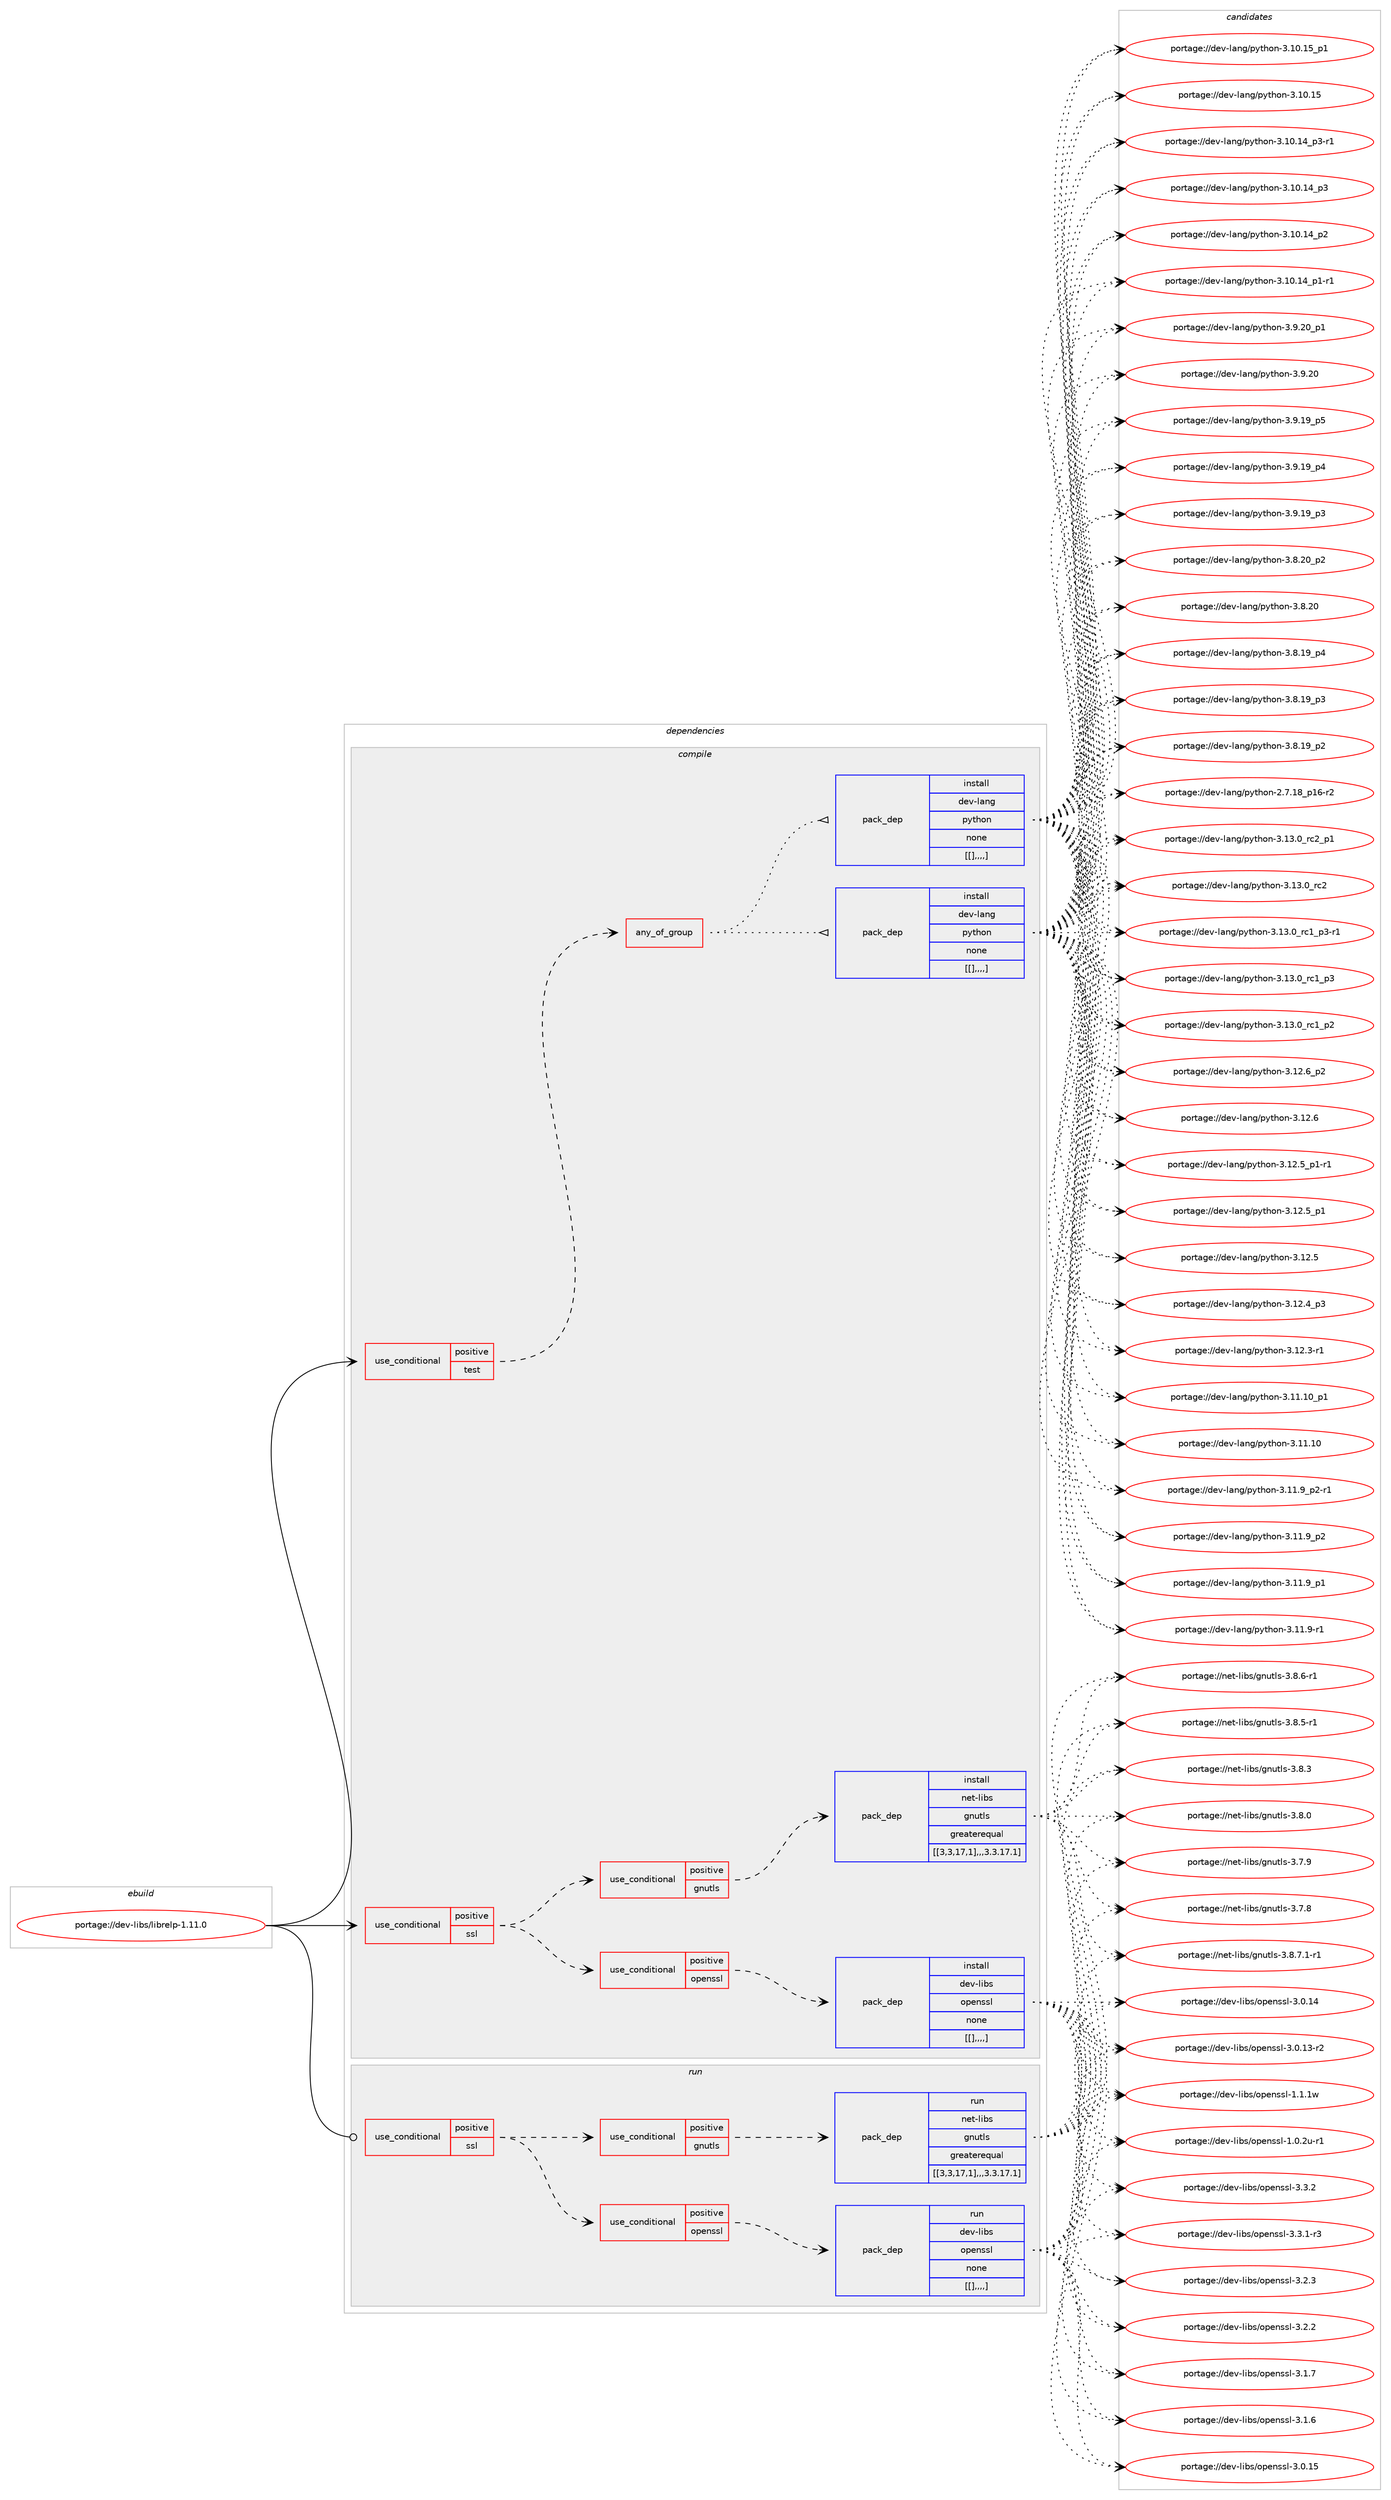 digraph prolog {

# *************
# Graph options
# *************

newrank=true;
concentrate=true;
compound=true;
graph [rankdir=LR,fontname=Helvetica,fontsize=10,ranksep=1.5];#, ranksep=2.5, nodesep=0.2];
edge  [arrowhead=vee];
node  [fontname=Helvetica,fontsize=10];

# **********
# The ebuild
# **********

subgraph cluster_leftcol {
color=gray;
label=<<i>ebuild</i>>;
id [label="portage://dev-libs/librelp-1.11.0", color=red, width=4, href="../dev-libs/librelp-1.11.0.svg"];
}

# ****************
# The dependencies
# ****************

subgraph cluster_midcol {
color=gray;
label=<<i>dependencies</i>>;
subgraph cluster_compile {
fillcolor="#eeeeee";
style=filled;
label=<<i>compile</i>>;
subgraph cond28074 {
dependency112548 [label=<<TABLE BORDER="0" CELLBORDER="1" CELLSPACING="0" CELLPADDING="4"><TR><TD ROWSPAN="3" CELLPADDING="10">use_conditional</TD></TR><TR><TD>positive</TD></TR><TR><TD>ssl</TD></TR></TABLE>>, shape=none, color=red];
subgraph cond28075 {
dependency112549 [label=<<TABLE BORDER="0" CELLBORDER="1" CELLSPACING="0" CELLPADDING="4"><TR><TD ROWSPAN="3" CELLPADDING="10">use_conditional</TD></TR><TR><TD>positive</TD></TR><TR><TD>gnutls</TD></TR></TABLE>>, shape=none, color=red];
subgraph pack83314 {
dependency112550 [label=<<TABLE BORDER="0" CELLBORDER="1" CELLSPACING="0" CELLPADDING="4" WIDTH="220"><TR><TD ROWSPAN="6" CELLPADDING="30">pack_dep</TD></TR><TR><TD WIDTH="110">install</TD></TR><TR><TD>net-libs</TD></TR><TR><TD>gnutls</TD></TR><TR><TD>greaterequal</TD></TR><TR><TD>[[3,3,17,1],,,3.3.17.1]</TD></TR></TABLE>>, shape=none, color=blue];
}
dependency112549:e -> dependency112550:w [weight=20,style="dashed",arrowhead="vee"];
}
dependency112548:e -> dependency112549:w [weight=20,style="dashed",arrowhead="vee"];
subgraph cond28076 {
dependency112551 [label=<<TABLE BORDER="0" CELLBORDER="1" CELLSPACING="0" CELLPADDING="4"><TR><TD ROWSPAN="3" CELLPADDING="10">use_conditional</TD></TR><TR><TD>positive</TD></TR><TR><TD>openssl</TD></TR></TABLE>>, shape=none, color=red];
subgraph pack83315 {
dependency112552 [label=<<TABLE BORDER="0" CELLBORDER="1" CELLSPACING="0" CELLPADDING="4" WIDTH="220"><TR><TD ROWSPAN="6" CELLPADDING="30">pack_dep</TD></TR><TR><TD WIDTH="110">install</TD></TR><TR><TD>dev-libs</TD></TR><TR><TD>openssl</TD></TR><TR><TD>none</TD></TR><TR><TD>[[],,,,]</TD></TR></TABLE>>, shape=none, color=blue];
}
dependency112551:e -> dependency112552:w [weight=20,style="dashed",arrowhead="vee"];
}
dependency112548:e -> dependency112551:w [weight=20,style="dashed",arrowhead="vee"];
}
id:e -> dependency112548:w [weight=20,style="solid",arrowhead="vee"];
subgraph cond28077 {
dependency112553 [label=<<TABLE BORDER="0" CELLBORDER="1" CELLSPACING="0" CELLPADDING="4"><TR><TD ROWSPAN="3" CELLPADDING="10">use_conditional</TD></TR><TR><TD>positive</TD></TR><TR><TD>test</TD></TR></TABLE>>, shape=none, color=red];
subgraph any1010 {
dependency112554 [label=<<TABLE BORDER="0" CELLBORDER="1" CELLSPACING="0" CELLPADDING="4"><TR><TD CELLPADDING="10">any_of_group</TD></TR></TABLE>>, shape=none, color=red];subgraph pack83316 {
dependency112555 [label=<<TABLE BORDER="0" CELLBORDER="1" CELLSPACING="0" CELLPADDING="4" WIDTH="220"><TR><TD ROWSPAN="6" CELLPADDING="30">pack_dep</TD></TR><TR><TD WIDTH="110">install</TD></TR><TR><TD>dev-lang</TD></TR><TR><TD>python</TD></TR><TR><TD>none</TD></TR><TR><TD>[[],,,,]</TD></TR></TABLE>>, shape=none, color=blue];
}
dependency112554:e -> dependency112555:w [weight=20,style="dotted",arrowhead="oinv"];
subgraph pack83317 {
dependency112556 [label=<<TABLE BORDER="0" CELLBORDER="1" CELLSPACING="0" CELLPADDING="4" WIDTH="220"><TR><TD ROWSPAN="6" CELLPADDING="30">pack_dep</TD></TR><TR><TD WIDTH="110">install</TD></TR><TR><TD>dev-lang</TD></TR><TR><TD>python</TD></TR><TR><TD>none</TD></TR><TR><TD>[[],,,,]</TD></TR></TABLE>>, shape=none, color=blue];
}
dependency112554:e -> dependency112556:w [weight=20,style="dotted",arrowhead="oinv"];
}
dependency112553:e -> dependency112554:w [weight=20,style="dashed",arrowhead="vee"];
}
id:e -> dependency112553:w [weight=20,style="solid",arrowhead="vee"];
}
subgraph cluster_compileandrun {
fillcolor="#eeeeee";
style=filled;
label=<<i>compile and run</i>>;
}
subgraph cluster_run {
fillcolor="#eeeeee";
style=filled;
label=<<i>run</i>>;
subgraph cond28078 {
dependency112557 [label=<<TABLE BORDER="0" CELLBORDER="1" CELLSPACING="0" CELLPADDING="4"><TR><TD ROWSPAN="3" CELLPADDING="10">use_conditional</TD></TR><TR><TD>positive</TD></TR><TR><TD>ssl</TD></TR></TABLE>>, shape=none, color=red];
subgraph cond28079 {
dependency112558 [label=<<TABLE BORDER="0" CELLBORDER="1" CELLSPACING="0" CELLPADDING="4"><TR><TD ROWSPAN="3" CELLPADDING="10">use_conditional</TD></TR><TR><TD>positive</TD></TR><TR><TD>gnutls</TD></TR></TABLE>>, shape=none, color=red];
subgraph pack83318 {
dependency112559 [label=<<TABLE BORDER="0" CELLBORDER="1" CELLSPACING="0" CELLPADDING="4" WIDTH="220"><TR><TD ROWSPAN="6" CELLPADDING="30">pack_dep</TD></TR><TR><TD WIDTH="110">run</TD></TR><TR><TD>net-libs</TD></TR><TR><TD>gnutls</TD></TR><TR><TD>greaterequal</TD></TR><TR><TD>[[3,3,17,1],,,3.3.17.1]</TD></TR></TABLE>>, shape=none, color=blue];
}
dependency112558:e -> dependency112559:w [weight=20,style="dashed",arrowhead="vee"];
}
dependency112557:e -> dependency112558:w [weight=20,style="dashed",arrowhead="vee"];
subgraph cond28080 {
dependency112560 [label=<<TABLE BORDER="0" CELLBORDER="1" CELLSPACING="0" CELLPADDING="4"><TR><TD ROWSPAN="3" CELLPADDING="10">use_conditional</TD></TR><TR><TD>positive</TD></TR><TR><TD>openssl</TD></TR></TABLE>>, shape=none, color=red];
subgraph pack83319 {
dependency112561 [label=<<TABLE BORDER="0" CELLBORDER="1" CELLSPACING="0" CELLPADDING="4" WIDTH="220"><TR><TD ROWSPAN="6" CELLPADDING="30">pack_dep</TD></TR><TR><TD WIDTH="110">run</TD></TR><TR><TD>dev-libs</TD></TR><TR><TD>openssl</TD></TR><TR><TD>none</TD></TR><TR><TD>[[],,,,]</TD></TR></TABLE>>, shape=none, color=blue];
}
dependency112560:e -> dependency112561:w [weight=20,style="dashed",arrowhead="vee"];
}
dependency112557:e -> dependency112560:w [weight=20,style="dashed",arrowhead="vee"];
}
id:e -> dependency112557:w [weight=20,style="solid",arrowhead="odot"];
}
}

# **************
# The candidates
# **************

subgraph cluster_choices {
rank=same;
color=gray;
label=<<i>candidates</i>>;

subgraph choice83314 {
color=black;
nodesep=1;
choice11010111645108105981154710311011711610811545514656465546494511449 [label="portage://net-libs/gnutls-3.8.7.1-r1", color=red, width=4,href="../net-libs/gnutls-3.8.7.1-r1.svg"];
choice1101011164510810598115471031101171161081154551465646544511449 [label="portage://net-libs/gnutls-3.8.6-r1", color=red, width=4,href="../net-libs/gnutls-3.8.6-r1.svg"];
choice1101011164510810598115471031101171161081154551465646534511449 [label="portage://net-libs/gnutls-3.8.5-r1", color=red, width=4,href="../net-libs/gnutls-3.8.5-r1.svg"];
choice110101116451081059811547103110117116108115455146564651 [label="portage://net-libs/gnutls-3.8.3", color=red, width=4,href="../net-libs/gnutls-3.8.3.svg"];
choice110101116451081059811547103110117116108115455146564648 [label="portage://net-libs/gnutls-3.8.0", color=red, width=4,href="../net-libs/gnutls-3.8.0.svg"];
choice110101116451081059811547103110117116108115455146554657 [label="portage://net-libs/gnutls-3.7.9", color=red, width=4,href="../net-libs/gnutls-3.7.9.svg"];
choice110101116451081059811547103110117116108115455146554656 [label="portage://net-libs/gnutls-3.7.8", color=red, width=4,href="../net-libs/gnutls-3.7.8.svg"];
dependency112550:e -> choice11010111645108105981154710311011711610811545514656465546494511449:w [style=dotted,weight="100"];
dependency112550:e -> choice1101011164510810598115471031101171161081154551465646544511449:w [style=dotted,weight="100"];
dependency112550:e -> choice1101011164510810598115471031101171161081154551465646534511449:w [style=dotted,weight="100"];
dependency112550:e -> choice110101116451081059811547103110117116108115455146564651:w [style=dotted,weight="100"];
dependency112550:e -> choice110101116451081059811547103110117116108115455146564648:w [style=dotted,weight="100"];
dependency112550:e -> choice110101116451081059811547103110117116108115455146554657:w [style=dotted,weight="100"];
dependency112550:e -> choice110101116451081059811547103110117116108115455146554656:w [style=dotted,weight="100"];
}
subgraph choice83315 {
color=black;
nodesep=1;
choice100101118451081059811547111112101110115115108455146514650 [label="portage://dev-libs/openssl-3.3.2", color=red, width=4,href="../dev-libs/openssl-3.3.2.svg"];
choice1001011184510810598115471111121011101151151084551465146494511451 [label="portage://dev-libs/openssl-3.3.1-r3", color=red, width=4,href="../dev-libs/openssl-3.3.1-r3.svg"];
choice100101118451081059811547111112101110115115108455146504651 [label="portage://dev-libs/openssl-3.2.3", color=red, width=4,href="../dev-libs/openssl-3.2.3.svg"];
choice100101118451081059811547111112101110115115108455146504650 [label="portage://dev-libs/openssl-3.2.2", color=red, width=4,href="../dev-libs/openssl-3.2.2.svg"];
choice100101118451081059811547111112101110115115108455146494655 [label="portage://dev-libs/openssl-3.1.7", color=red, width=4,href="../dev-libs/openssl-3.1.7.svg"];
choice100101118451081059811547111112101110115115108455146494654 [label="portage://dev-libs/openssl-3.1.6", color=red, width=4,href="../dev-libs/openssl-3.1.6.svg"];
choice10010111845108105981154711111210111011511510845514648464953 [label="portage://dev-libs/openssl-3.0.15", color=red, width=4,href="../dev-libs/openssl-3.0.15.svg"];
choice10010111845108105981154711111210111011511510845514648464952 [label="portage://dev-libs/openssl-3.0.14", color=red, width=4,href="../dev-libs/openssl-3.0.14.svg"];
choice100101118451081059811547111112101110115115108455146484649514511450 [label="portage://dev-libs/openssl-3.0.13-r2", color=red, width=4,href="../dev-libs/openssl-3.0.13-r2.svg"];
choice100101118451081059811547111112101110115115108454946494649119 [label="portage://dev-libs/openssl-1.1.1w", color=red, width=4,href="../dev-libs/openssl-1.1.1w.svg"];
choice1001011184510810598115471111121011101151151084549464846501174511449 [label="portage://dev-libs/openssl-1.0.2u-r1", color=red, width=4,href="../dev-libs/openssl-1.0.2u-r1.svg"];
dependency112552:e -> choice100101118451081059811547111112101110115115108455146514650:w [style=dotted,weight="100"];
dependency112552:e -> choice1001011184510810598115471111121011101151151084551465146494511451:w [style=dotted,weight="100"];
dependency112552:e -> choice100101118451081059811547111112101110115115108455146504651:w [style=dotted,weight="100"];
dependency112552:e -> choice100101118451081059811547111112101110115115108455146504650:w [style=dotted,weight="100"];
dependency112552:e -> choice100101118451081059811547111112101110115115108455146494655:w [style=dotted,weight="100"];
dependency112552:e -> choice100101118451081059811547111112101110115115108455146494654:w [style=dotted,weight="100"];
dependency112552:e -> choice10010111845108105981154711111210111011511510845514648464953:w [style=dotted,weight="100"];
dependency112552:e -> choice10010111845108105981154711111210111011511510845514648464952:w [style=dotted,weight="100"];
dependency112552:e -> choice100101118451081059811547111112101110115115108455146484649514511450:w [style=dotted,weight="100"];
dependency112552:e -> choice100101118451081059811547111112101110115115108454946494649119:w [style=dotted,weight="100"];
dependency112552:e -> choice1001011184510810598115471111121011101151151084549464846501174511449:w [style=dotted,weight="100"];
}
subgraph choice83316 {
color=black;
nodesep=1;
choice100101118451089711010347112121116104111110455146495146489511499509511249 [label="portage://dev-lang/python-3.13.0_rc2_p1", color=red, width=4,href="../dev-lang/python-3.13.0_rc2_p1.svg"];
choice10010111845108971101034711212111610411111045514649514648951149950 [label="portage://dev-lang/python-3.13.0_rc2", color=red, width=4,href="../dev-lang/python-3.13.0_rc2.svg"];
choice1001011184510897110103471121211161041111104551464951464895114994995112514511449 [label="portage://dev-lang/python-3.13.0_rc1_p3-r1", color=red, width=4,href="../dev-lang/python-3.13.0_rc1_p3-r1.svg"];
choice100101118451089711010347112121116104111110455146495146489511499499511251 [label="portage://dev-lang/python-3.13.0_rc1_p3", color=red, width=4,href="../dev-lang/python-3.13.0_rc1_p3.svg"];
choice100101118451089711010347112121116104111110455146495146489511499499511250 [label="portage://dev-lang/python-3.13.0_rc1_p2", color=red, width=4,href="../dev-lang/python-3.13.0_rc1_p2.svg"];
choice100101118451089711010347112121116104111110455146495046549511250 [label="portage://dev-lang/python-3.12.6_p2", color=red, width=4,href="../dev-lang/python-3.12.6_p2.svg"];
choice10010111845108971101034711212111610411111045514649504654 [label="portage://dev-lang/python-3.12.6", color=red, width=4,href="../dev-lang/python-3.12.6.svg"];
choice1001011184510897110103471121211161041111104551464950465395112494511449 [label="portage://dev-lang/python-3.12.5_p1-r1", color=red, width=4,href="../dev-lang/python-3.12.5_p1-r1.svg"];
choice100101118451089711010347112121116104111110455146495046539511249 [label="portage://dev-lang/python-3.12.5_p1", color=red, width=4,href="../dev-lang/python-3.12.5_p1.svg"];
choice10010111845108971101034711212111610411111045514649504653 [label="portage://dev-lang/python-3.12.5", color=red, width=4,href="../dev-lang/python-3.12.5.svg"];
choice100101118451089711010347112121116104111110455146495046529511251 [label="portage://dev-lang/python-3.12.4_p3", color=red, width=4,href="../dev-lang/python-3.12.4_p3.svg"];
choice100101118451089711010347112121116104111110455146495046514511449 [label="portage://dev-lang/python-3.12.3-r1", color=red, width=4,href="../dev-lang/python-3.12.3-r1.svg"];
choice10010111845108971101034711212111610411111045514649494649489511249 [label="portage://dev-lang/python-3.11.10_p1", color=red, width=4,href="../dev-lang/python-3.11.10_p1.svg"];
choice1001011184510897110103471121211161041111104551464949464948 [label="portage://dev-lang/python-3.11.10", color=red, width=4,href="../dev-lang/python-3.11.10.svg"];
choice1001011184510897110103471121211161041111104551464949465795112504511449 [label="portage://dev-lang/python-3.11.9_p2-r1", color=red, width=4,href="../dev-lang/python-3.11.9_p2-r1.svg"];
choice100101118451089711010347112121116104111110455146494946579511250 [label="portage://dev-lang/python-3.11.9_p2", color=red, width=4,href="../dev-lang/python-3.11.9_p2.svg"];
choice100101118451089711010347112121116104111110455146494946579511249 [label="portage://dev-lang/python-3.11.9_p1", color=red, width=4,href="../dev-lang/python-3.11.9_p1.svg"];
choice100101118451089711010347112121116104111110455146494946574511449 [label="portage://dev-lang/python-3.11.9-r1", color=red, width=4,href="../dev-lang/python-3.11.9-r1.svg"];
choice10010111845108971101034711212111610411111045514649484649539511249 [label="portage://dev-lang/python-3.10.15_p1", color=red, width=4,href="../dev-lang/python-3.10.15_p1.svg"];
choice1001011184510897110103471121211161041111104551464948464953 [label="portage://dev-lang/python-3.10.15", color=red, width=4,href="../dev-lang/python-3.10.15.svg"];
choice100101118451089711010347112121116104111110455146494846495295112514511449 [label="portage://dev-lang/python-3.10.14_p3-r1", color=red, width=4,href="../dev-lang/python-3.10.14_p3-r1.svg"];
choice10010111845108971101034711212111610411111045514649484649529511251 [label="portage://dev-lang/python-3.10.14_p3", color=red, width=4,href="../dev-lang/python-3.10.14_p3.svg"];
choice10010111845108971101034711212111610411111045514649484649529511250 [label="portage://dev-lang/python-3.10.14_p2", color=red, width=4,href="../dev-lang/python-3.10.14_p2.svg"];
choice100101118451089711010347112121116104111110455146494846495295112494511449 [label="portage://dev-lang/python-3.10.14_p1-r1", color=red, width=4,href="../dev-lang/python-3.10.14_p1-r1.svg"];
choice100101118451089711010347112121116104111110455146574650489511249 [label="portage://dev-lang/python-3.9.20_p1", color=red, width=4,href="../dev-lang/python-3.9.20_p1.svg"];
choice10010111845108971101034711212111610411111045514657465048 [label="portage://dev-lang/python-3.9.20", color=red, width=4,href="../dev-lang/python-3.9.20.svg"];
choice100101118451089711010347112121116104111110455146574649579511253 [label="portage://dev-lang/python-3.9.19_p5", color=red, width=4,href="../dev-lang/python-3.9.19_p5.svg"];
choice100101118451089711010347112121116104111110455146574649579511252 [label="portage://dev-lang/python-3.9.19_p4", color=red, width=4,href="../dev-lang/python-3.9.19_p4.svg"];
choice100101118451089711010347112121116104111110455146574649579511251 [label="portage://dev-lang/python-3.9.19_p3", color=red, width=4,href="../dev-lang/python-3.9.19_p3.svg"];
choice100101118451089711010347112121116104111110455146564650489511250 [label="portage://dev-lang/python-3.8.20_p2", color=red, width=4,href="../dev-lang/python-3.8.20_p2.svg"];
choice10010111845108971101034711212111610411111045514656465048 [label="portage://dev-lang/python-3.8.20", color=red, width=4,href="../dev-lang/python-3.8.20.svg"];
choice100101118451089711010347112121116104111110455146564649579511252 [label="portage://dev-lang/python-3.8.19_p4", color=red, width=4,href="../dev-lang/python-3.8.19_p4.svg"];
choice100101118451089711010347112121116104111110455146564649579511251 [label="portage://dev-lang/python-3.8.19_p3", color=red, width=4,href="../dev-lang/python-3.8.19_p3.svg"];
choice100101118451089711010347112121116104111110455146564649579511250 [label="portage://dev-lang/python-3.8.19_p2", color=red, width=4,href="../dev-lang/python-3.8.19_p2.svg"];
choice100101118451089711010347112121116104111110455046554649569511249544511450 [label="portage://dev-lang/python-2.7.18_p16-r2", color=red, width=4,href="../dev-lang/python-2.7.18_p16-r2.svg"];
dependency112555:e -> choice100101118451089711010347112121116104111110455146495146489511499509511249:w [style=dotted,weight="100"];
dependency112555:e -> choice10010111845108971101034711212111610411111045514649514648951149950:w [style=dotted,weight="100"];
dependency112555:e -> choice1001011184510897110103471121211161041111104551464951464895114994995112514511449:w [style=dotted,weight="100"];
dependency112555:e -> choice100101118451089711010347112121116104111110455146495146489511499499511251:w [style=dotted,weight="100"];
dependency112555:e -> choice100101118451089711010347112121116104111110455146495146489511499499511250:w [style=dotted,weight="100"];
dependency112555:e -> choice100101118451089711010347112121116104111110455146495046549511250:w [style=dotted,weight="100"];
dependency112555:e -> choice10010111845108971101034711212111610411111045514649504654:w [style=dotted,weight="100"];
dependency112555:e -> choice1001011184510897110103471121211161041111104551464950465395112494511449:w [style=dotted,weight="100"];
dependency112555:e -> choice100101118451089711010347112121116104111110455146495046539511249:w [style=dotted,weight="100"];
dependency112555:e -> choice10010111845108971101034711212111610411111045514649504653:w [style=dotted,weight="100"];
dependency112555:e -> choice100101118451089711010347112121116104111110455146495046529511251:w [style=dotted,weight="100"];
dependency112555:e -> choice100101118451089711010347112121116104111110455146495046514511449:w [style=dotted,weight="100"];
dependency112555:e -> choice10010111845108971101034711212111610411111045514649494649489511249:w [style=dotted,weight="100"];
dependency112555:e -> choice1001011184510897110103471121211161041111104551464949464948:w [style=dotted,weight="100"];
dependency112555:e -> choice1001011184510897110103471121211161041111104551464949465795112504511449:w [style=dotted,weight="100"];
dependency112555:e -> choice100101118451089711010347112121116104111110455146494946579511250:w [style=dotted,weight="100"];
dependency112555:e -> choice100101118451089711010347112121116104111110455146494946579511249:w [style=dotted,weight="100"];
dependency112555:e -> choice100101118451089711010347112121116104111110455146494946574511449:w [style=dotted,weight="100"];
dependency112555:e -> choice10010111845108971101034711212111610411111045514649484649539511249:w [style=dotted,weight="100"];
dependency112555:e -> choice1001011184510897110103471121211161041111104551464948464953:w [style=dotted,weight="100"];
dependency112555:e -> choice100101118451089711010347112121116104111110455146494846495295112514511449:w [style=dotted,weight="100"];
dependency112555:e -> choice10010111845108971101034711212111610411111045514649484649529511251:w [style=dotted,weight="100"];
dependency112555:e -> choice10010111845108971101034711212111610411111045514649484649529511250:w [style=dotted,weight="100"];
dependency112555:e -> choice100101118451089711010347112121116104111110455146494846495295112494511449:w [style=dotted,weight="100"];
dependency112555:e -> choice100101118451089711010347112121116104111110455146574650489511249:w [style=dotted,weight="100"];
dependency112555:e -> choice10010111845108971101034711212111610411111045514657465048:w [style=dotted,weight="100"];
dependency112555:e -> choice100101118451089711010347112121116104111110455146574649579511253:w [style=dotted,weight="100"];
dependency112555:e -> choice100101118451089711010347112121116104111110455146574649579511252:w [style=dotted,weight="100"];
dependency112555:e -> choice100101118451089711010347112121116104111110455146574649579511251:w [style=dotted,weight="100"];
dependency112555:e -> choice100101118451089711010347112121116104111110455146564650489511250:w [style=dotted,weight="100"];
dependency112555:e -> choice10010111845108971101034711212111610411111045514656465048:w [style=dotted,weight="100"];
dependency112555:e -> choice100101118451089711010347112121116104111110455146564649579511252:w [style=dotted,weight="100"];
dependency112555:e -> choice100101118451089711010347112121116104111110455146564649579511251:w [style=dotted,weight="100"];
dependency112555:e -> choice100101118451089711010347112121116104111110455146564649579511250:w [style=dotted,weight="100"];
dependency112555:e -> choice100101118451089711010347112121116104111110455046554649569511249544511450:w [style=dotted,weight="100"];
}
subgraph choice83317 {
color=black;
nodesep=1;
choice100101118451089711010347112121116104111110455146495146489511499509511249 [label="portage://dev-lang/python-3.13.0_rc2_p1", color=red, width=4,href="../dev-lang/python-3.13.0_rc2_p1.svg"];
choice10010111845108971101034711212111610411111045514649514648951149950 [label="portage://dev-lang/python-3.13.0_rc2", color=red, width=4,href="../dev-lang/python-3.13.0_rc2.svg"];
choice1001011184510897110103471121211161041111104551464951464895114994995112514511449 [label="portage://dev-lang/python-3.13.0_rc1_p3-r1", color=red, width=4,href="../dev-lang/python-3.13.0_rc1_p3-r1.svg"];
choice100101118451089711010347112121116104111110455146495146489511499499511251 [label="portage://dev-lang/python-3.13.0_rc1_p3", color=red, width=4,href="../dev-lang/python-3.13.0_rc1_p3.svg"];
choice100101118451089711010347112121116104111110455146495146489511499499511250 [label="portage://dev-lang/python-3.13.0_rc1_p2", color=red, width=4,href="../dev-lang/python-3.13.0_rc1_p2.svg"];
choice100101118451089711010347112121116104111110455146495046549511250 [label="portage://dev-lang/python-3.12.6_p2", color=red, width=4,href="../dev-lang/python-3.12.6_p2.svg"];
choice10010111845108971101034711212111610411111045514649504654 [label="portage://dev-lang/python-3.12.6", color=red, width=4,href="../dev-lang/python-3.12.6.svg"];
choice1001011184510897110103471121211161041111104551464950465395112494511449 [label="portage://dev-lang/python-3.12.5_p1-r1", color=red, width=4,href="../dev-lang/python-3.12.5_p1-r1.svg"];
choice100101118451089711010347112121116104111110455146495046539511249 [label="portage://dev-lang/python-3.12.5_p1", color=red, width=4,href="../dev-lang/python-3.12.5_p1.svg"];
choice10010111845108971101034711212111610411111045514649504653 [label="portage://dev-lang/python-3.12.5", color=red, width=4,href="../dev-lang/python-3.12.5.svg"];
choice100101118451089711010347112121116104111110455146495046529511251 [label="portage://dev-lang/python-3.12.4_p3", color=red, width=4,href="../dev-lang/python-3.12.4_p3.svg"];
choice100101118451089711010347112121116104111110455146495046514511449 [label="portage://dev-lang/python-3.12.3-r1", color=red, width=4,href="../dev-lang/python-3.12.3-r1.svg"];
choice10010111845108971101034711212111610411111045514649494649489511249 [label="portage://dev-lang/python-3.11.10_p1", color=red, width=4,href="../dev-lang/python-3.11.10_p1.svg"];
choice1001011184510897110103471121211161041111104551464949464948 [label="portage://dev-lang/python-3.11.10", color=red, width=4,href="../dev-lang/python-3.11.10.svg"];
choice1001011184510897110103471121211161041111104551464949465795112504511449 [label="portage://dev-lang/python-3.11.9_p2-r1", color=red, width=4,href="../dev-lang/python-3.11.9_p2-r1.svg"];
choice100101118451089711010347112121116104111110455146494946579511250 [label="portage://dev-lang/python-3.11.9_p2", color=red, width=4,href="../dev-lang/python-3.11.9_p2.svg"];
choice100101118451089711010347112121116104111110455146494946579511249 [label="portage://dev-lang/python-3.11.9_p1", color=red, width=4,href="../dev-lang/python-3.11.9_p1.svg"];
choice100101118451089711010347112121116104111110455146494946574511449 [label="portage://dev-lang/python-3.11.9-r1", color=red, width=4,href="../dev-lang/python-3.11.9-r1.svg"];
choice10010111845108971101034711212111610411111045514649484649539511249 [label="portage://dev-lang/python-3.10.15_p1", color=red, width=4,href="../dev-lang/python-3.10.15_p1.svg"];
choice1001011184510897110103471121211161041111104551464948464953 [label="portage://dev-lang/python-3.10.15", color=red, width=4,href="../dev-lang/python-3.10.15.svg"];
choice100101118451089711010347112121116104111110455146494846495295112514511449 [label="portage://dev-lang/python-3.10.14_p3-r1", color=red, width=4,href="../dev-lang/python-3.10.14_p3-r1.svg"];
choice10010111845108971101034711212111610411111045514649484649529511251 [label="portage://dev-lang/python-3.10.14_p3", color=red, width=4,href="../dev-lang/python-3.10.14_p3.svg"];
choice10010111845108971101034711212111610411111045514649484649529511250 [label="portage://dev-lang/python-3.10.14_p2", color=red, width=4,href="../dev-lang/python-3.10.14_p2.svg"];
choice100101118451089711010347112121116104111110455146494846495295112494511449 [label="portage://dev-lang/python-3.10.14_p1-r1", color=red, width=4,href="../dev-lang/python-3.10.14_p1-r1.svg"];
choice100101118451089711010347112121116104111110455146574650489511249 [label="portage://dev-lang/python-3.9.20_p1", color=red, width=4,href="../dev-lang/python-3.9.20_p1.svg"];
choice10010111845108971101034711212111610411111045514657465048 [label="portage://dev-lang/python-3.9.20", color=red, width=4,href="../dev-lang/python-3.9.20.svg"];
choice100101118451089711010347112121116104111110455146574649579511253 [label="portage://dev-lang/python-3.9.19_p5", color=red, width=4,href="../dev-lang/python-3.9.19_p5.svg"];
choice100101118451089711010347112121116104111110455146574649579511252 [label="portage://dev-lang/python-3.9.19_p4", color=red, width=4,href="../dev-lang/python-3.9.19_p4.svg"];
choice100101118451089711010347112121116104111110455146574649579511251 [label="portage://dev-lang/python-3.9.19_p3", color=red, width=4,href="../dev-lang/python-3.9.19_p3.svg"];
choice100101118451089711010347112121116104111110455146564650489511250 [label="portage://dev-lang/python-3.8.20_p2", color=red, width=4,href="../dev-lang/python-3.8.20_p2.svg"];
choice10010111845108971101034711212111610411111045514656465048 [label="portage://dev-lang/python-3.8.20", color=red, width=4,href="../dev-lang/python-3.8.20.svg"];
choice100101118451089711010347112121116104111110455146564649579511252 [label="portage://dev-lang/python-3.8.19_p4", color=red, width=4,href="../dev-lang/python-3.8.19_p4.svg"];
choice100101118451089711010347112121116104111110455146564649579511251 [label="portage://dev-lang/python-3.8.19_p3", color=red, width=4,href="../dev-lang/python-3.8.19_p3.svg"];
choice100101118451089711010347112121116104111110455146564649579511250 [label="portage://dev-lang/python-3.8.19_p2", color=red, width=4,href="../dev-lang/python-3.8.19_p2.svg"];
choice100101118451089711010347112121116104111110455046554649569511249544511450 [label="portage://dev-lang/python-2.7.18_p16-r2", color=red, width=4,href="../dev-lang/python-2.7.18_p16-r2.svg"];
dependency112556:e -> choice100101118451089711010347112121116104111110455146495146489511499509511249:w [style=dotted,weight="100"];
dependency112556:e -> choice10010111845108971101034711212111610411111045514649514648951149950:w [style=dotted,weight="100"];
dependency112556:e -> choice1001011184510897110103471121211161041111104551464951464895114994995112514511449:w [style=dotted,weight="100"];
dependency112556:e -> choice100101118451089711010347112121116104111110455146495146489511499499511251:w [style=dotted,weight="100"];
dependency112556:e -> choice100101118451089711010347112121116104111110455146495146489511499499511250:w [style=dotted,weight="100"];
dependency112556:e -> choice100101118451089711010347112121116104111110455146495046549511250:w [style=dotted,weight="100"];
dependency112556:e -> choice10010111845108971101034711212111610411111045514649504654:w [style=dotted,weight="100"];
dependency112556:e -> choice1001011184510897110103471121211161041111104551464950465395112494511449:w [style=dotted,weight="100"];
dependency112556:e -> choice100101118451089711010347112121116104111110455146495046539511249:w [style=dotted,weight="100"];
dependency112556:e -> choice10010111845108971101034711212111610411111045514649504653:w [style=dotted,weight="100"];
dependency112556:e -> choice100101118451089711010347112121116104111110455146495046529511251:w [style=dotted,weight="100"];
dependency112556:e -> choice100101118451089711010347112121116104111110455146495046514511449:w [style=dotted,weight="100"];
dependency112556:e -> choice10010111845108971101034711212111610411111045514649494649489511249:w [style=dotted,weight="100"];
dependency112556:e -> choice1001011184510897110103471121211161041111104551464949464948:w [style=dotted,weight="100"];
dependency112556:e -> choice1001011184510897110103471121211161041111104551464949465795112504511449:w [style=dotted,weight="100"];
dependency112556:e -> choice100101118451089711010347112121116104111110455146494946579511250:w [style=dotted,weight="100"];
dependency112556:e -> choice100101118451089711010347112121116104111110455146494946579511249:w [style=dotted,weight="100"];
dependency112556:e -> choice100101118451089711010347112121116104111110455146494946574511449:w [style=dotted,weight="100"];
dependency112556:e -> choice10010111845108971101034711212111610411111045514649484649539511249:w [style=dotted,weight="100"];
dependency112556:e -> choice1001011184510897110103471121211161041111104551464948464953:w [style=dotted,weight="100"];
dependency112556:e -> choice100101118451089711010347112121116104111110455146494846495295112514511449:w [style=dotted,weight="100"];
dependency112556:e -> choice10010111845108971101034711212111610411111045514649484649529511251:w [style=dotted,weight="100"];
dependency112556:e -> choice10010111845108971101034711212111610411111045514649484649529511250:w [style=dotted,weight="100"];
dependency112556:e -> choice100101118451089711010347112121116104111110455146494846495295112494511449:w [style=dotted,weight="100"];
dependency112556:e -> choice100101118451089711010347112121116104111110455146574650489511249:w [style=dotted,weight="100"];
dependency112556:e -> choice10010111845108971101034711212111610411111045514657465048:w [style=dotted,weight="100"];
dependency112556:e -> choice100101118451089711010347112121116104111110455146574649579511253:w [style=dotted,weight="100"];
dependency112556:e -> choice100101118451089711010347112121116104111110455146574649579511252:w [style=dotted,weight="100"];
dependency112556:e -> choice100101118451089711010347112121116104111110455146574649579511251:w [style=dotted,weight="100"];
dependency112556:e -> choice100101118451089711010347112121116104111110455146564650489511250:w [style=dotted,weight="100"];
dependency112556:e -> choice10010111845108971101034711212111610411111045514656465048:w [style=dotted,weight="100"];
dependency112556:e -> choice100101118451089711010347112121116104111110455146564649579511252:w [style=dotted,weight="100"];
dependency112556:e -> choice100101118451089711010347112121116104111110455146564649579511251:w [style=dotted,weight="100"];
dependency112556:e -> choice100101118451089711010347112121116104111110455146564649579511250:w [style=dotted,weight="100"];
dependency112556:e -> choice100101118451089711010347112121116104111110455046554649569511249544511450:w [style=dotted,weight="100"];
}
subgraph choice83318 {
color=black;
nodesep=1;
choice11010111645108105981154710311011711610811545514656465546494511449 [label="portage://net-libs/gnutls-3.8.7.1-r1", color=red, width=4,href="../net-libs/gnutls-3.8.7.1-r1.svg"];
choice1101011164510810598115471031101171161081154551465646544511449 [label="portage://net-libs/gnutls-3.8.6-r1", color=red, width=4,href="../net-libs/gnutls-3.8.6-r1.svg"];
choice1101011164510810598115471031101171161081154551465646534511449 [label="portage://net-libs/gnutls-3.8.5-r1", color=red, width=4,href="../net-libs/gnutls-3.8.5-r1.svg"];
choice110101116451081059811547103110117116108115455146564651 [label="portage://net-libs/gnutls-3.8.3", color=red, width=4,href="../net-libs/gnutls-3.8.3.svg"];
choice110101116451081059811547103110117116108115455146564648 [label="portage://net-libs/gnutls-3.8.0", color=red, width=4,href="../net-libs/gnutls-3.8.0.svg"];
choice110101116451081059811547103110117116108115455146554657 [label="portage://net-libs/gnutls-3.7.9", color=red, width=4,href="../net-libs/gnutls-3.7.9.svg"];
choice110101116451081059811547103110117116108115455146554656 [label="portage://net-libs/gnutls-3.7.8", color=red, width=4,href="../net-libs/gnutls-3.7.8.svg"];
dependency112559:e -> choice11010111645108105981154710311011711610811545514656465546494511449:w [style=dotted,weight="100"];
dependency112559:e -> choice1101011164510810598115471031101171161081154551465646544511449:w [style=dotted,weight="100"];
dependency112559:e -> choice1101011164510810598115471031101171161081154551465646534511449:w [style=dotted,weight="100"];
dependency112559:e -> choice110101116451081059811547103110117116108115455146564651:w [style=dotted,weight="100"];
dependency112559:e -> choice110101116451081059811547103110117116108115455146564648:w [style=dotted,weight="100"];
dependency112559:e -> choice110101116451081059811547103110117116108115455146554657:w [style=dotted,weight="100"];
dependency112559:e -> choice110101116451081059811547103110117116108115455146554656:w [style=dotted,weight="100"];
}
subgraph choice83319 {
color=black;
nodesep=1;
choice100101118451081059811547111112101110115115108455146514650 [label="portage://dev-libs/openssl-3.3.2", color=red, width=4,href="../dev-libs/openssl-3.3.2.svg"];
choice1001011184510810598115471111121011101151151084551465146494511451 [label="portage://dev-libs/openssl-3.3.1-r3", color=red, width=4,href="../dev-libs/openssl-3.3.1-r3.svg"];
choice100101118451081059811547111112101110115115108455146504651 [label="portage://dev-libs/openssl-3.2.3", color=red, width=4,href="../dev-libs/openssl-3.2.3.svg"];
choice100101118451081059811547111112101110115115108455146504650 [label="portage://dev-libs/openssl-3.2.2", color=red, width=4,href="../dev-libs/openssl-3.2.2.svg"];
choice100101118451081059811547111112101110115115108455146494655 [label="portage://dev-libs/openssl-3.1.7", color=red, width=4,href="../dev-libs/openssl-3.1.7.svg"];
choice100101118451081059811547111112101110115115108455146494654 [label="portage://dev-libs/openssl-3.1.6", color=red, width=4,href="../dev-libs/openssl-3.1.6.svg"];
choice10010111845108105981154711111210111011511510845514648464953 [label="portage://dev-libs/openssl-3.0.15", color=red, width=4,href="../dev-libs/openssl-3.0.15.svg"];
choice10010111845108105981154711111210111011511510845514648464952 [label="portage://dev-libs/openssl-3.0.14", color=red, width=4,href="../dev-libs/openssl-3.0.14.svg"];
choice100101118451081059811547111112101110115115108455146484649514511450 [label="portage://dev-libs/openssl-3.0.13-r2", color=red, width=4,href="../dev-libs/openssl-3.0.13-r2.svg"];
choice100101118451081059811547111112101110115115108454946494649119 [label="portage://dev-libs/openssl-1.1.1w", color=red, width=4,href="../dev-libs/openssl-1.1.1w.svg"];
choice1001011184510810598115471111121011101151151084549464846501174511449 [label="portage://dev-libs/openssl-1.0.2u-r1", color=red, width=4,href="../dev-libs/openssl-1.0.2u-r1.svg"];
dependency112561:e -> choice100101118451081059811547111112101110115115108455146514650:w [style=dotted,weight="100"];
dependency112561:e -> choice1001011184510810598115471111121011101151151084551465146494511451:w [style=dotted,weight="100"];
dependency112561:e -> choice100101118451081059811547111112101110115115108455146504651:w [style=dotted,weight="100"];
dependency112561:e -> choice100101118451081059811547111112101110115115108455146504650:w [style=dotted,weight="100"];
dependency112561:e -> choice100101118451081059811547111112101110115115108455146494655:w [style=dotted,weight="100"];
dependency112561:e -> choice100101118451081059811547111112101110115115108455146494654:w [style=dotted,weight="100"];
dependency112561:e -> choice10010111845108105981154711111210111011511510845514648464953:w [style=dotted,weight="100"];
dependency112561:e -> choice10010111845108105981154711111210111011511510845514648464952:w [style=dotted,weight="100"];
dependency112561:e -> choice100101118451081059811547111112101110115115108455146484649514511450:w [style=dotted,weight="100"];
dependency112561:e -> choice100101118451081059811547111112101110115115108454946494649119:w [style=dotted,weight="100"];
dependency112561:e -> choice1001011184510810598115471111121011101151151084549464846501174511449:w [style=dotted,weight="100"];
}
}

}
